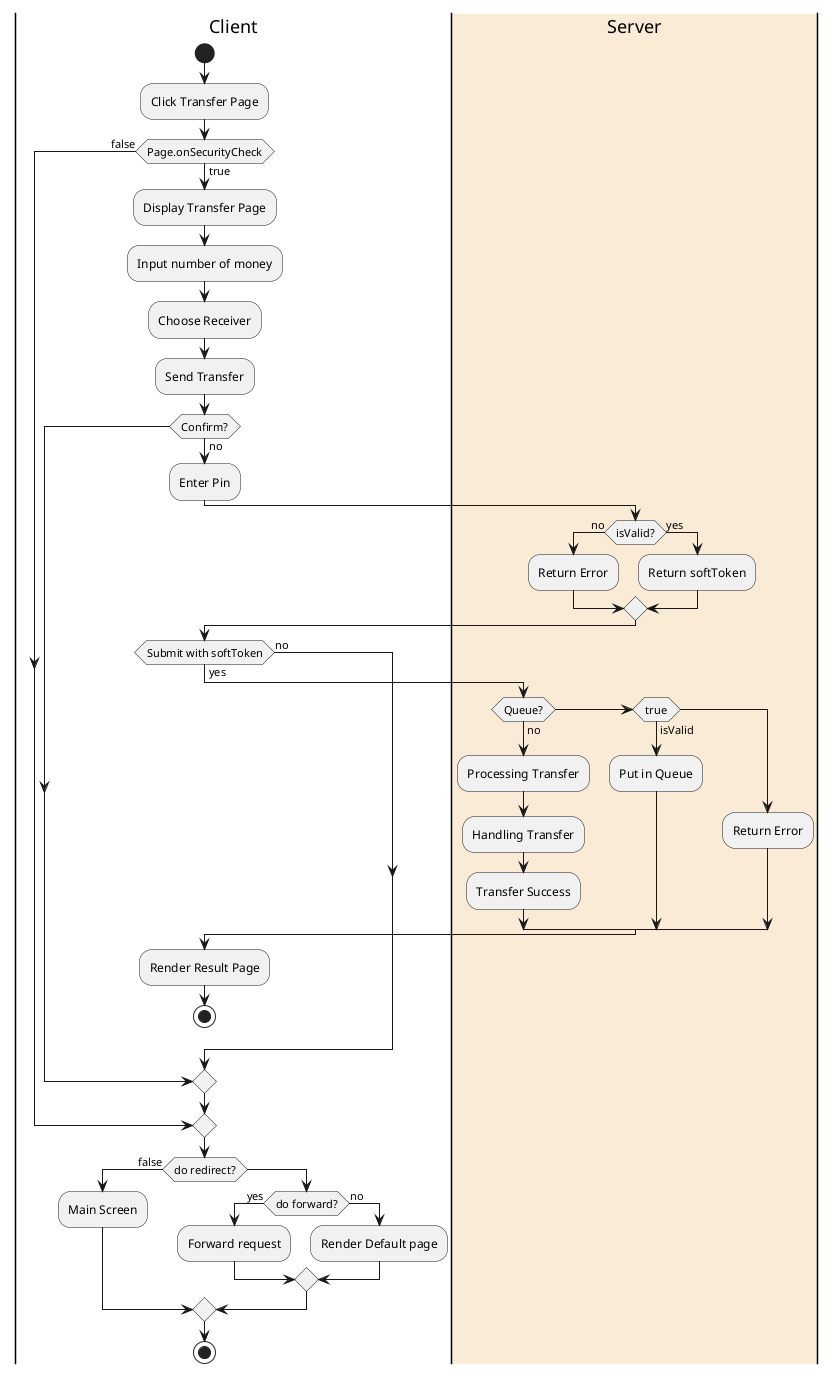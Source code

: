 @startuml
|Client|
start
:Click Transfer Page;
if (Page.onSecurityCheck) then (true)
  :Display Transfer Page;
  :Input number of money;
  :Choose Receiver;
  :Send Transfer;
  if (Confirm?) then (no)
    :Enter Pin;
    |#AntiqueWhite|Server|
    if (isValid?) then (no)
      :Return Error;
    else (yes)
      :Return softToken;
    endif 
    |Client|
    if (Submit with softToken) then (yes)
      |#AntiqueWhite|Server|
      if (Queue?) then (no)
        :Processing Transfer;
        :Handling Transfer;
        :Transfer Success;
      elseif (true) then (isValid)
        :Put in Queue;
      else 
        :Return Error;
      endif 
      |Client|
      :Render Result Page;
      stop
    else (no)
    endif
  endif
else (false)
endif
|Client|
if (do redirect?) then (false)
  :Main Screen;
else
  if (do forward?) then (yes)
    :Forward request;
  else (no)
    :Render Default page;
  endif
endif

stop
@enduml